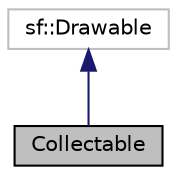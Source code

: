 digraph "Collectable"
{
 // LATEX_PDF_SIZE
  edge [fontname="Helvetica",fontsize="10",labelfontname="Helvetica",labelfontsize="10"];
  node [fontname="Helvetica",fontsize="10",shape=record];
  Node1 [label="Collectable",height=0.2,width=0.4,color="black", fillcolor="grey75", style="filled", fontcolor="black",tooltip="Represents a collectable item in the game."];
  Node2 -> Node1 [dir="back",color="midnightblue",fontsize="10",style="solid",fontname="Helvetica"];
  Node2 [label="sf::Drawable",height=0.2,width=0.4,color="grey75", fillcolor="white", style="filled",tooltip=" "];
}
